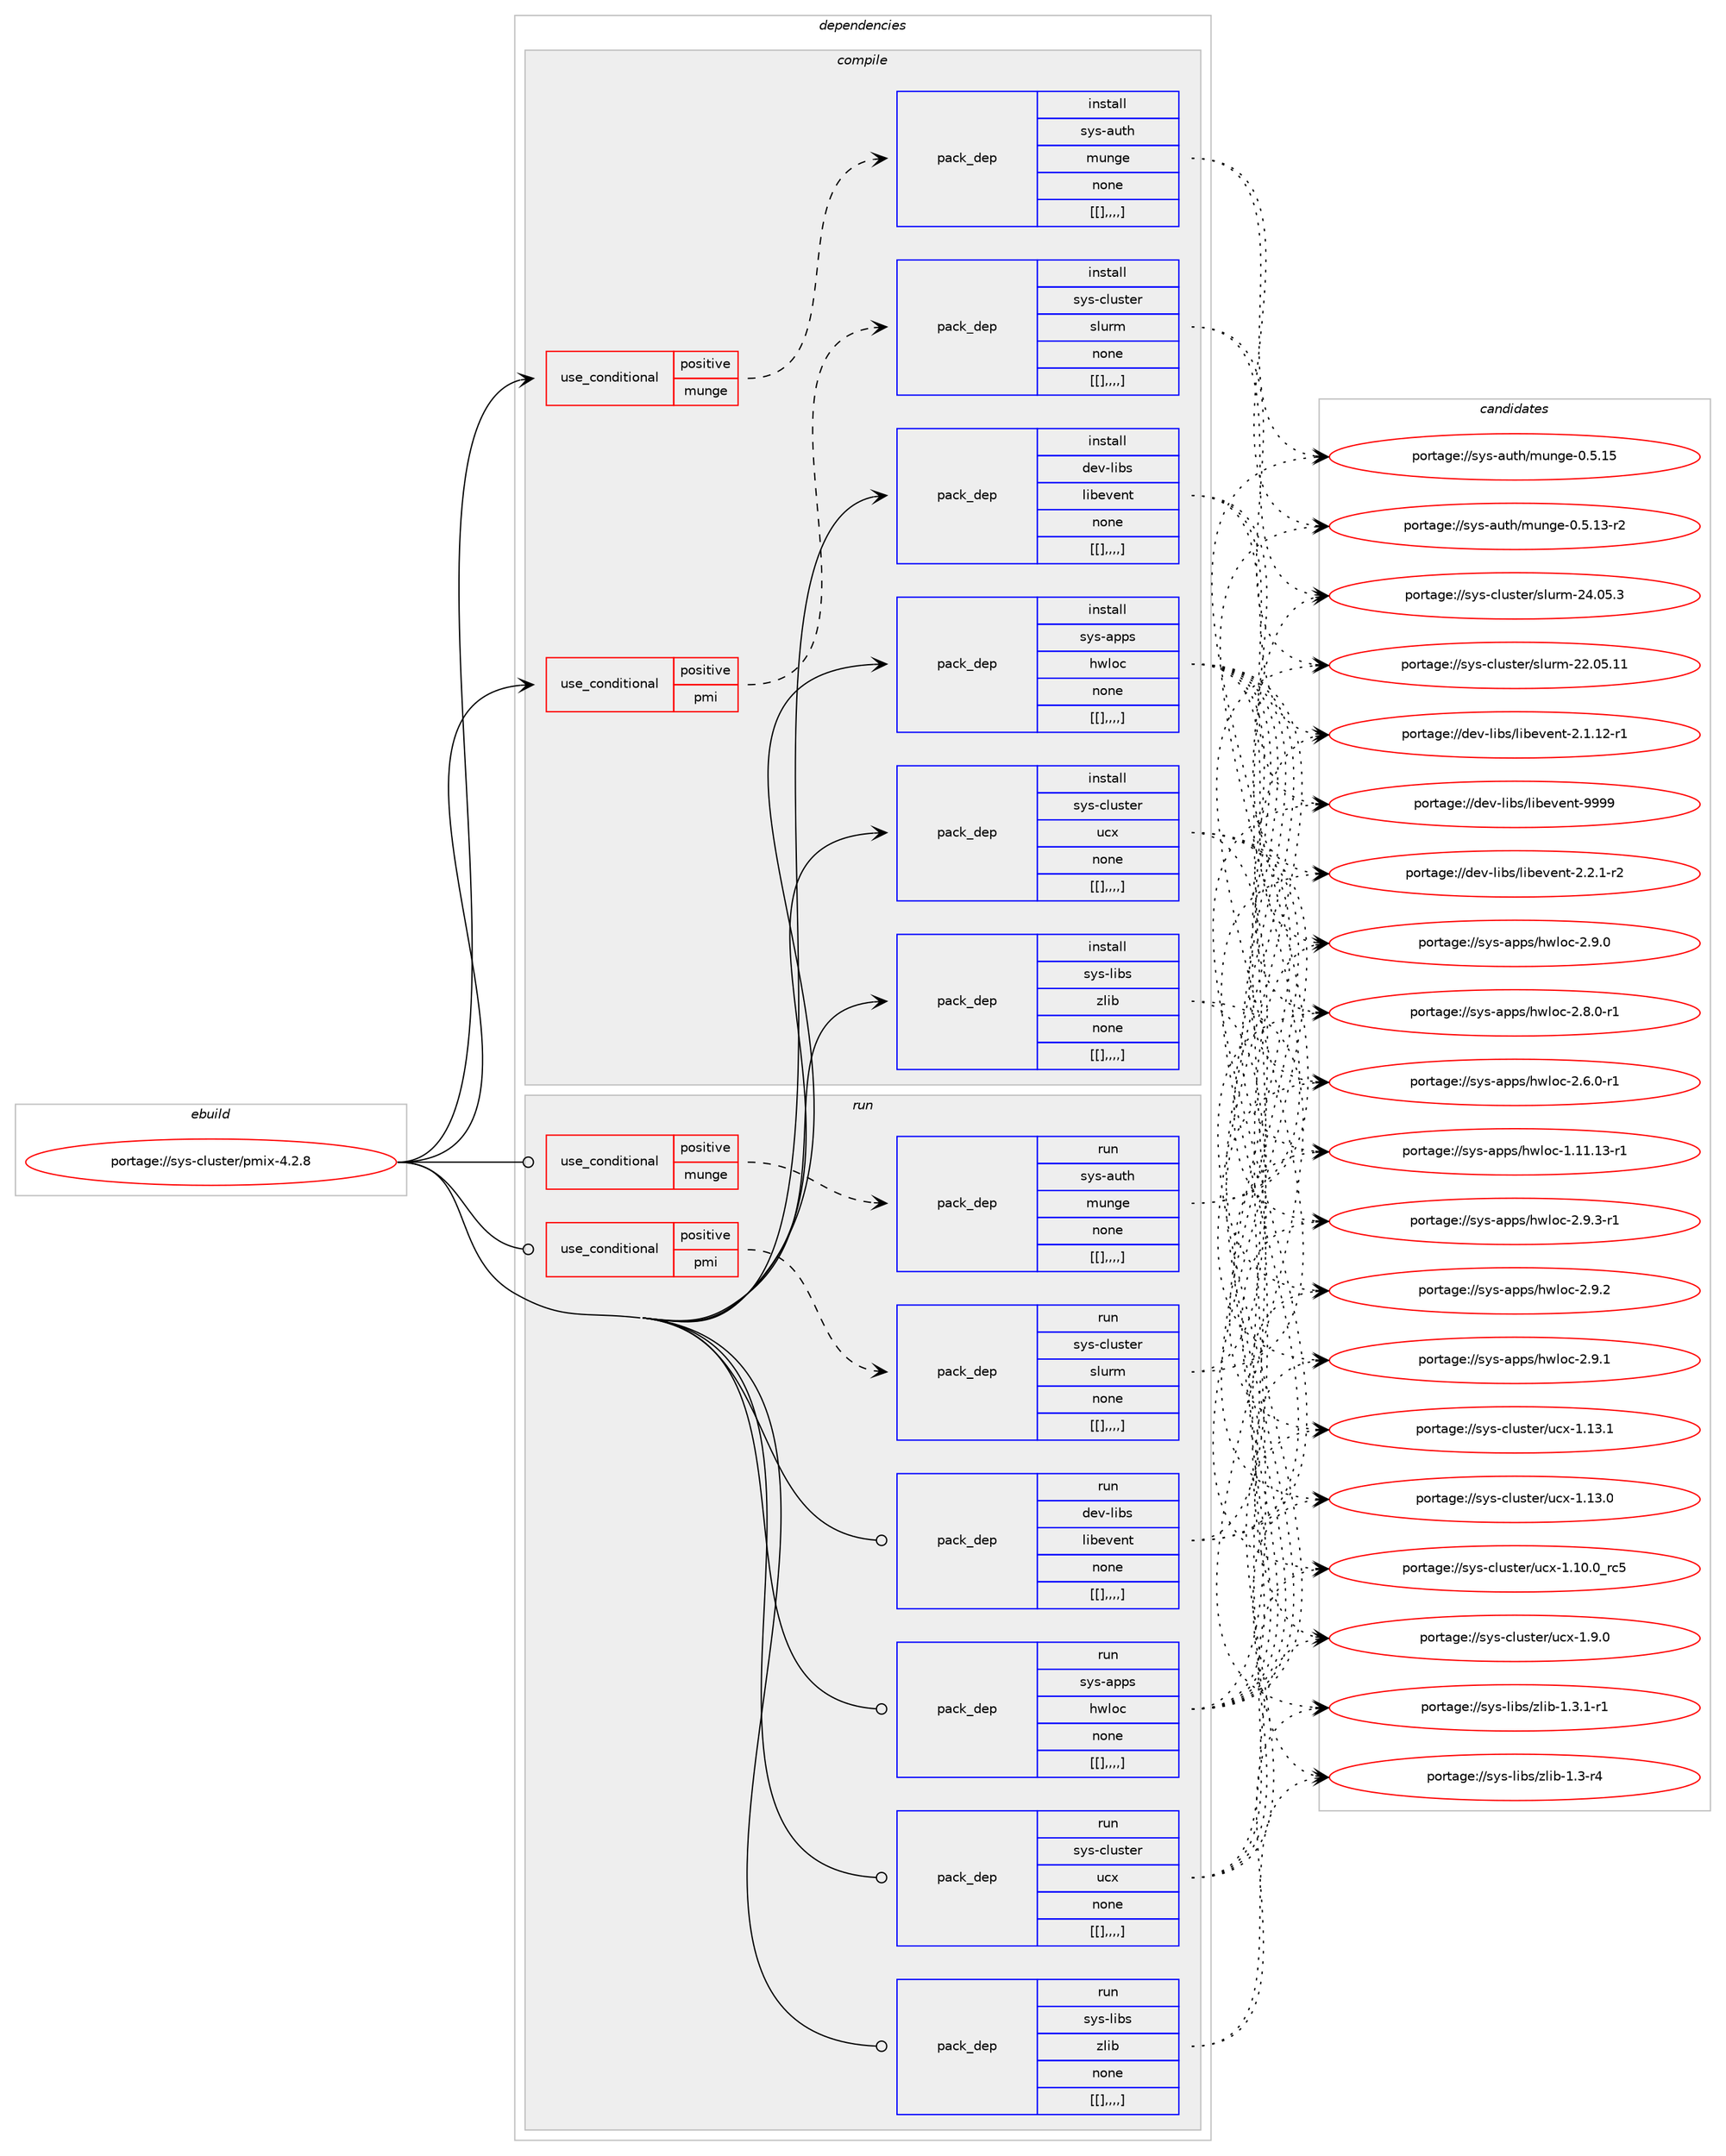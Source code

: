 digraph prolog {

# *************
# Graph options
# *************

newrank=true;
concentrate=true;
compound=true;
graph [rankdir=LR,fontname=Helvetica,fontsize=10,ranksep=1.5];#, ranksep=2.5, nodesep=0.2];
edge  [arrowhead=vee];
node  [fontname=Helvetica,fontsize=10];

# **********
# The ebuild
# **********

subgraph cluster_leftcol {
color=gray;
label=<<i>ebuild</i>>;
id [label="portage://sys-cluster/pmix-4.2.8", color=red, width=4, href="../sys-cluster/pmix-4.2.8.svg"];
}

# ****************
# The dependencies
# ****************

subgraph cluster_midcol {
color=gray;
label=<<i>dependencies</i>>;
subgraph cluster_compile {
fillcolor="#eeeeee";
style=filled;
label=<<i>compile</i>>;
subgraph cond121250 {
dependency454589 [label=<<TABLE BORDER="0" CELLBORDER="1" CELLSPACING="0" CELLPADDING="4"><TR><TD ROWSPAN="3" CELLPADDING="10">use_conditional</TD></TR><TR><TD>positive</TD></TR><TR><TD>munge</TD></TR></TABLE>>, shape=none, color=red];
subgraph pack330126 {
dependency454608 [label=<<TABLE BORDER="0" CELLBORDER="1" CELLSPACING="0" CELLPADDING="4" WIDTH="220"><TR><TD ROWSPAN="6" CELLPADDING="30">pack_dep</TD></TR><TR><TD WIDTH="110">install</TD></TR><TR><TD>sys-auth</TD></TR><TR><TD>munge</TD></TR><TR><TD>none</TD></TR><TR><TD>[[],,,,]</TD></TR></TABLE>>, shape=none, color=blue];
}
dependency454589:e -> dependency454608:w [weight=20,style="dashed",arrowhead="vee"];
}
id:e -> dependency454589:w [weight=20,style="solid",arrowhead="vee"];
subgraph cond121268 {
dependency454612 [label=<<TABLE BORDER="0" CELLBORDER="1" CELLSPACING="0" CELLPADDING="4"><TR><TD ROWSPAN="3" CELLPADDING="10">use_conditional</TD></TR><TR><TD>positive</TD></TR><TR><TD>pmi</TD></TR></TABLE>>, shape=none, color=red];
subgraph pack330135 {
dependency454630 [label=<<TABLE BORDER="0" CELLBORDER="1" CELLSPACING="0" CELLPADDING="4" WIDTH="220"><TR><TD ROWSPAN="6" CELLPADDING="30">pack_dep</TD></TR><TR><TD WIDTH="110">install</TD></TR><TR><TD>sys-cluster</TD></TR><TR><TD>slurm</TD></TR><TR><TD>none</TD></TR><TR><TD>[[],,,,]</TD></TR></TABLE>>, shape=none, color=blue];
}
dependency454612:e -> dependency454630:w [weight=20,style="dashed",arrowhead="vee"];
}
id:e -> dependency454612:w [weight=20,style="solid",arrowhead="vee"];
subgraph pack330184 {
dependency454691 [label=<<TABLE BORDER="0" CELLBORDER="1" CELLSPACING="0" CELLPADDING="4" WIDTH="220"><TR><TD ROWSPAN="6" CELLPADDING="30">pack_dep</TD></TR><TR><TD WIDTH="110">install</TD></TR><TR><TD>dev-libs</TD></TR><TR><TD>libevent</TD></TR><TR><TD>none</TD></TR><TR><TD>[[],,,,]</TD></TR></TABLE>>, shape=none, color=blue];
}
id:e -> dependency454691:w [weight=20,style="solid",arrowhead="vee"];
subgraph pack330204 {
dependency454723 [label=<<TABLE BORDER="0" CELLBORDER="1" CELLSPACING="0" CELLPADDING="4" WIDTH="220"><TR><TD ROWSPAN="6" CELLPADDING="30">pack_dep</TD></TR><TR><TD WIDTH="110">install</TD></TR><TR><TD>sys-apps</TD></TR><TR><TD>hwloc</TD></TR><TR><TD>none</TD></TR><TR><TD>[[],,,,]</TD></TR></TABLE>>, shape=none, color=blue];
}
id:e -> dependency454723:w [weight=20,style="solid",arrowhead="vee"];
subgraph pack330229 {
dependency454772 [label=<<TABLE BORDER="0" CELLBORDER="1" CELLSPACING="0" CELLPADDING="4" WIDTH="220"><TR><TD ROWSPAN="6" CELLPADDING="30">pack_dep</TD></TR><TR><TD WIDTH="110">install</TD></TR><TR><TD>sys-cluster</TD></TR><TR><TD>ucx</TD></TR><TR><TD>none</TD></TR><TR><TD>[[],,,,]</TD></TR></TABLE>>, shape=none, color=blue];
}
id:e -> dependency454772:w [weight=20,style="solid",arrowhead="vee"];
subgraph pack330255 {
dependency454818 [label=<<TABLE BORDER="0" CELLBORDER="1" CELLSPACING="0" CELLPADDING="4" WIDTH="220"><TR><TD ROWSPAN="6" CELLPADDING="30">pack_dep</TD></TR><TR><TD WIDTH="110">install</TD></TR><TR><TD>sys-libs</TD></TR><TR><TD>zlib</TD></TR><TR><TD>none</TD></TR><TR><TD>[[],,,,]</TD></TR></TABLE>>, shape=none, color=blue];
}
id:e -> dependency454818:w [weight=20,style="solid",arrowhead="vee"];
}
subgraph cluster_compileandrun {
fillcolor="#eeeeee";
style=filled;
label=<<i>compile and run</i>>;
}
subgraph cluster_run {
fillcolor="#eeeeee";
style=filled;
label=<<i>run</i>>;
subgraph cond121332 {
dependency454857 [label=<<TABLE BORDER="0" CELLBORDER="1" CELLSPACING="0" CELLPADDING="4"><TR><TD ROWSPAN="3" CELLPADDING="10">use_conditional</TD></TR><TR><TD>positive</TD></TR><TR><TD>munge</TD></TR></TABLE>>, shape=none, color=red];
subgraph pack330319 {
dependency454876 [label=<<TABLE BORDER="0" CELLBORDER="1" CELLSPACING="0" CELLPADDING="4" WIDTH="220"><TR><TD ROWSPAN="6" CELLPADDING="30">pack_dep</TD></TR><TR><TD WIDTH="110">run</TD></TR><TR><TD>sys-auth</TD></TR><TR><TD>munge</TD></TR><TR><TD>none</TD></TR><TR><TD>[[],,,,]</TD></TR></TABLE>>, shape=none, color=blue];
}
dependency454857:e -> dependency454876:w [weight=20,style="dashed",arrowhead="vee"];
}
id:e -> dependency454857:w [weight=20,style="solid",arrowhead="odot"];
subgraph cond121344 {
dependency454910 [label=<<TABLE BORDER="0" CELLBORDER="1" CELLSPACING="0" CELLPADDING="4"><TR><TD ROWSPAN="3" CELLPADDING="10">use_conditional</TD></TR><TR><TD>positive</TD></TR><TR><TD>pmi</TD></TR></TABLE>>, shape=none, color=red];
subgraph pack330350 {
dependency454978 [label=<<TABLE BORDER="0" CELLBORDER="1" CELLSPACING="0" CELLPADDING="4" WIDTH="220"><TR><TD ROWSPAN="6" CELLPADDING="30">pack_dep</TD></TR><TR><TD WIDTH="110">run</TD></TR><TR><TD>sys-cluster</TD></TR><TR><TD>slurm</TD></TR><TR><TD>none</TD></TR><TR><TD>[[],,,,]</TD></TR></TABLE>>, shape=none, color=blue];
}
dependency454910:e -> dependency454978:w [weight=20,style="dashed",arrowhead="vee"];
}
id:e -> dependency454910:w [weight=20,style="solid",arrowhead="odot"];
subgraph pack330409 {
dependency455069 [label=<<TABLE BORDER="0" CELLBORDER="1" CELLSPACING="0" CELLPADDING="4" WIDTH="220"><TR><TD ROWSPAN="6" CELLPADDING="30">pack_dep</TD></TR><TR><TD WIDTH="110">run</TD></TR><TR><TD>dev-libs</TD></TR><TR><TD>libevent</TD></TR><TR><TD>none</TD></TR><TR><TD>[[],,,,]</TD></TR></TABLE>>, shape=none, color=blue];
}
id:e -> dependency455069:w [weight=20,style="solid",arrowhead="odot"];
subgraph pack330470 {
dependency455077 [label=<<TABLE BORDER="0" CELLBORDER="1" CELLSPACING="0" CELLPADDING="4" WIDTH="220"><TR><TD ROWSPAN="6" CELLPADDING="30">pack_dep</TD></TR><TR><TD WIDTH="110">run</TD></TR><TR><TD>sys-apps</TD></TR><TR><TD>hwloc</TD></TR><TR><TD>none</TD></TR><TR><TD>[[],,,,]</TD></TR></TABLE>>, shape=none, color=blue];
}
id:e -> dependency455077:w [weight=20,style="solid",arrowhead="odot"];
subgraph pack330474 {
dependency455083 [label=<<TABLE BORDER="0" CELLBORDER="1" CELLSPACING="0" CELLPADDING="4" WIDTH="220"><TR><TD ROWSPAN="6" CELLPADDING="30">pack_dep</TD></TR><TR><TD WIDTH="110">run</TD></TR><TR><TD>sys-cluster</TD></TR><TR><TD>ucx</TD></TR><TR><TD>none</TD></TR><TR><TD>[[],,,,]</TD></TR></TABLE>>, shape=none, color=blue];
}
id:e -> dependency455083:w [weight=20,style="solid",arrowhead="odot"];
subgraph pack330505 {
dependency455123 [label=<<TABLE BORDER="0" CELLBORDER="1" CELLSPACING="0" CELLPADDING="4" WIDTH="220"><TR><TD ROWSPAN="6" CELLPADDING="30">pack_dep</TD></TR><TR><TD WIDTH="110">run</TD></TR><TR><TD>sys-libs</TD></TR><TR><TD>zlib</TD></TR><TR><TD>none</TD></TR><TR><TD>[[],,,,]</TD></TR></TABLE>>, shape=none, color=blue];
}
id:e -> dependency455123:w [weight=20,style="solid",arrowhead="odot"];
}
}

# **************
# The candidates
# **************

subgraph cluster_choices {
rank=same;
color=gray;
label=<<i>candidates</i>>;

subgraph choice329670 {
color=black;
nodesep=1;
choice11512111545971171161044710911711010310145484653464953 [label="portage://sys-auth/munge-0.5.15", color=red, width=4,href="../sys-auth/munge-0.5.15.svg"];
choice115121115459711711610447109117110103101454846534649514511450 [label="portage://sys-auth/munge-0.5.13-r2", color=red, width=4,href="../sys-auth/munge-0.5.13-r2.svg"];
dependency454608:e -> choice11512111545971171161044710911711010310145484653464953:w [style=dotted,weight="100"];
dependency454608:e -> choice115121115459711711610447109117110103101454846534649514511450:w [style=dotted,weight="100"];
}
subgraph choice329686 {
color=black;
nodesep=1;
choice1151211154599108117115116101114471151081171141094550524648534651 [label="portage://sys-cluster/slurm-24.05.3", color=red, width=4,href="../sys-cluster/slurm-24.05.3.svg"];
choice115121115459910811711511610111447115108117114109455050464853464949 [label="portage://sys-cluster/slurm-22.05.11", color=red, width=4,href="../sys-cluster/slurm-22.05.11.svg"];
dependency454630:e -> choice1151211154599108117115116101114471151081171141094550524648534651:w [style=dotted,weight="100"];
dependency454630:e -> choice115121115459910811711511610111447115108117114109455050464853464949:w [style=dotted,weight="100"];
}
subgraph choice329691 {
color=black;
nodesep=1;
choice100101118451081059811547108105981011181011101164557575757 [label="portage://dev-libs/libevent-9999", color=red, width=4,href="../dev-libs/libevent-9999.svg"];
choice100101118451081059811547108105981011181011101164550465046494511450 [label="portage://dev-libs/libevent-2.2.1-r2", color=red, width=4,href="../dev-libs/libevent-2.2.1-r2.svg"];
choice10010111845108105981154710810598101118101110116455046494649504511449 [label="portage://dev-libs/libevent-2.1.12-r1", color=red, width=4,href="../dev-libs/libevent-2.1.12-r1.svg"];
dependency454691:e -> choice100101118451081059811547108105981011181011101164557575757:w [style=dotted,weight="100"];
dependency454691:e -> choice100101118451081059811547108105981011181011101164550465046494511450:w [style=dotted,weight="100"];
dependency454691:e -> choice10010111845108105981154710810598101118101110116455046494649504511449:w [style=dotted,weight="100"];
}
subgraph choice329698 {
color=black;
nodesep=1;
choice115121115459711211211547104119108111994550465746514511449 [label="portage://sys-apps/hwloc-2.9.3-r1", color=red, width=4,href="../sys-apps/hwloc-2.9.3-r1.svg"];
choice11512111545971121121154710411910811199455046574650 [label="portage://sys-apps/hwloc-2.9.2", color=red, width=4,href="../sys-apps/hwloc-2.9.2.svg"];
choice11512111545971121121154710411910811199455046574649 [label="portage://sys-apps/hwloc-2.9.1", color=red, width=4,href="../sys-apps/hwloc-2.9.1.svg"];
choice11512111545971121121154710411910811199455046574648 [label="portage://sys-apps/hwloc-2.9.0", color=red, width=4,href="../sys-apps/hwloc-2.9.0.svg"];
choice115121115459711211211547104119108111994550465646484511449 [label="portage://sys-apps/hwloc-2.8.0-r1", color=red, width=4,href="../sys-apps/hwloc-2.8.0-r1.svg"];
choice115121115459711211211547104119108111994550465446484511449 [label="portage://sys-apps/hwloc-2.6.0-r1", color=red, width=4,href="../sys-apps/hwloc-2.6.0-r1.svg"];
choice1151211154597112112115471041191081119945494649494649514511449 [label="portage://sys-apps/hwloc-1.11.13-r1", color=red, width=4,href="../sys-apps/hwloc-1.11.13-r1.svg"];
dependency454723:e -> choice115121115459711211211547104119108111994550465746514511449:w [style=dotted,weight="100"];
dependency454723:e -> choice11512111545971121121154710411910811199455046574650:w [style=dotted,weight="100"];
dependency454723:e -> choice11512111545971121121154710411910811199455046574649:w [style=dotted,weight="100"];
dependency454723:e -> choice11512111545971121121154710411910811199455046574648:w [style=dotted,weight="100"];
dependency454723:e -> choice115121115459711211211547104119108111994550465646484511449:w [style=dotted,weight="100"];
dependency454723:e -> choice115121115459711211211547104119108111994550465446484511449:w [style=dotted,weight="100"];
dependency454723:e -> choice1151211154597112112115471041191081119945494649494649514511449:w [style=dotted,weight="100"];
}
subgraph choice329704 {
color=black;
nodesep=1;
choice1151211154599108117115116101114471179912045494649514649 [label="portage://sys-cluster/ucx-1.13.1", color=red, width=4,href="../sys-cluster/ucx-1.13.1.svg"];
choice1151211154599108117115116101114471179912045494649514648 [label="portage://sys-cluster/ucx-1.13.0", color=red, width=4,href="../sys-cluster/ucx-1.13.0.svg"];
choice1151211154599108117115116101114471179912045494649484648951149953 [label="portage://sys-cluster/ucx-1.10.0_rc5", color=red, width=4,href="../sys-cluster/ucx-1.10.0_rc5.svg"];
choice11512111545991081171151161011144711799120454946574648 [label="portage://sys-cluster/ucx-1.9.0", color=red, width=4,href="../sys-cluster/ucx-1.9.0.svg"];
dependency454772:e -> choice1151211154599108117115116101114471179912045494649514649:w [style=dotted,weight="100"];
dependency454772:e -> choice1151211154599108117115116101114471179912045494649514648:w [style=dotted,weight="100"];
dependency454772:e -> choice1151211154599108117115116101114471179912045494649484648951149953:w [style=dotted,weight="100"];
dependency454772:e -> choice11512111545991081171151161011144711799120454946574648:w [style=dotted,weight="100"];
}
subgraph choice329706 {
color=black;
nodesep=1;
choice115121115451081059811547122108105984549465146494511449 [label="portage://sys-libs/zlib-1.3.1-r1", color=red, width=4,href="../sys-libs/zlib-1.3.1-r1.svg"];
choice11512111545108105981154712210810598454946514511452 [label="portage://sys-libs/zlib-1.3-r4", color=red, width=4,href="../sys-libs/zlib-1.3-r4.svg"];
dependency454818:e -> choice115121115451081059811547122108105984549465146494511449:w [style=dotted,weight="100"];
dependency454818:e -> choice11512111545108105981154712210810598454946514511452:w [style=dotted,weight="100"];
}
subgraph choice329770 {
color=black;
nodesep=1;
choice11512111545971171161044710911711010310145484653464953 [label="portage://sys-auth/munge-0.5.15", color=red, width=4,href="../sys-auth/munge-0.5.15.svg"];
choice115121115459711711610447109117110103101454846534649514511450 [label="portage://sys-auth/munge-0.5.13-r2", color=red, width=4,href="../sys-auth/munge-0.5.13-r2.svg"];
dependency454876:e -> choice11512111545971171161044710911711010310145484653464953:w [style=dotted,weight="100"];
dependency454876:e -> choice115121115459711711610447109117110103101454846534649514511450:w [style=dotted,weight="100"];
}
subgraph choice329773 {
color=black;
nodesep=1;
choice1151211154599108117115116101114471151081171141094550524648534651 [label="portage://sys-cluster/slurm-24.05.3", color=red, width=4,href="../sys-cluster/slurm-24.05.3.svg"];
choice115121115459910811711511610111447115108117114109455050464853464949 [label="portage://sys-cluster/slurm-22.05.11", color=red, width=4,href="../sys-cluster/slurm-22.05.11.svg"];
dependency454978:e -> choice1151211154599108117115116101114471151081171141094550524648534651:w [style=dotted,weight="100"];
dependency454978:e -> choice115121115459910811711511610111447115108117114109455050464853464949:w [style=dotted,weight="100"];
}
subgraph choice329777 {
color=black;
nodesep=1;
choice100101118451081059811547108105981011181011101164557575757 [label="portage://dev-libs/libevent-9999", color=red, width=4,href="../dev-libs/libevent-9999.svg"];
choice100101118451081059811547108105981011181011101164550465046494511450 [label="portage://dev-libs/libevent-2.2.1-r2", color=red, width=4,href="../dev-libs/libevent-2.2.1-r2.svg"];
choice10010111845108105981154710810598101118101110116455046494649504511449 [label="portage://dev-libs/libevent-2.1.12-r1", color=red, width=4,href="../dev-libs/libevent-2.1.12-r1.svg"];
dependency455069:e -> choice100101118451081059811547108105981011181011101164557575757:w [style=dotted,weight="100"];
dependency455069:e -> choice100101118451081059811547108105981011181011101164550465046494511450:w [style=dotted,weight="100"];
dependency455069:e -> choice10010111845108105981154710810598101118101110116455046494649504511449:w [style=dotted,weight="100"];
}
subgraph choice329796 {
color=black;
nodesep=1;
choice115121115459711211211547104119108111994550465746514511449 [label="portage://sys-apps/hwloc-2.9.3-r1", color=red, width=4,href="../sys-apps/hwloc-2.9.3-r1.svg"];
choice11512111545971121121154710411910811199455046574650 [label="portage://sys-apps/hwloc-2.9.2", color=red, width=4,href="../sys-apps/hwloc-2.9.2.svg"];
choice11512111545971121121154710411910811199455046574649 [label="portage://sys-apps/hwloc-2.9.1", color=red, width=4,href="../sys-apps/hwloc-2.9.1.svg"];
choice11512111545971121121154710411910811199455046574648 [label="portage://sys-apps/hwloc-2.9.0", color=red, width=4,href="../sys-apps/hwloc-2.9.0.svg"];
choice115121115459711211211547104119108111994550465646484511449 [label="portage://sys-apps/hwloc-2.8.0-r1", color=red, width=4,href="../sys-apps/hwloc-2.8.0-r1.svg"];
choice115121115459711211211547104119108111994550465446484511449 [label="portage://sys-apps/hwloc-2.6.0-r1", color=red, width=4,href="../sys-apps/hwloc-2.6.0-r1.svg"];
choice1151211154597112112115471041191081119945494649494649514511449 [label="portage://sys-apps/hwloc-1.11.13-r1", color=red, width=4,href="../sys-apps/hwloc-1.11.13-r1.svg"];
dependency455077:e -> choice115121115459711211211547104119108111994550465746514511449:w [style=dotted,weight="100"];
dependency455077:e -> choice11512111545971121121154710411910811199455046574650:w [style=dotted,weight="100"];
dependency455077:e -> choice11512111545971121121154710411910811199455046574649:w [style=dotted,weight="100"];
dependency455077:e -> choice11512111545971121121154710411910811199455046574648:w [style=dotted,weight="100"];
dependency455077:e -> choice115121115459711211211547104119108111994550465646484511449:w [style=dotted,weight="100"];
dependency455077:e -> choice115121115459711211211547104119108111994550465446484511449:w [style=dotted,weight="100"];
dependency455077:e -> choice1151211154597112112115471041191081119945494649494649514511449:w [style=dotted,weight="100"];
}
subgraph choice329824 {
color=black;
nodesep=1;
choice1151211154599108117115116101114471179912045494649514649 [label="portage://sys-cluster/ucx-1.13.1", color=red, width=4,href="../sys-cluster/ucx-1.13.1.svg"];
choice1151211154599108117115116101114471179912045494649514648 [label="portage://sys-cluster/ucx-1.13.0", color=red, width=4,href="../sys-cluster/ucx-1.13.0.svg"];
choice1151211154599108117115116101114471179912045494649484648951149953 [label="portage://sys-cluster/ucx-1.10.0_rc5", color=red, width=4,href="../sys-cluster/ucx-1.10.0_rc5.svg"];
choice11512111545991081171151161011144711799120454946574648 [label="portage://sys-cluster/ucx-1.9.0", color=red, width=4,href="../sys-cluster/ucx-1.9.0.svg"];
dependency455083:e -> choice1151211154599108117115116101114471179912045494649514649:w [style=dotted,weight="100"];
dependency455083:e -> choice1151211154599108117115116101114471179912045494649514648:w [style=dotted,weight="100"];
dependency455083:e -> choice1151211154599108117115116101114471179912045494649484648951149953:w [style=dotted,weight="100"];
dependency455083:e -> choice11512111545991081171151161011144711799120454946574648:w [style=dotted,weight="100"];
}
subgraph choice329899 {
color=black;
nodesep=1;
choice115121115451081059811547122108105984549465146494511449 [label="portage://sys-libs/zlib-1.3.1-r1", color=red, width=4,href="../sys-libs/zlib-1.3.1-r1.svg"];
choice11512111545108105981154712210810598454946514511452 [label="portage://sys-libs/zlib-1.3-r4", color=red, width=4,href="../sys-libs/zlib-1.3-r4.svg"];
dependency455123:e -> choice115121115451081059811547122108105984549465146494511449:w [style=dotted,weight="100"];
dependency455123:e -> choice11512111545108105981154712210810598454946514511452:w [style=dotted,weight="100"];
}
}

}
